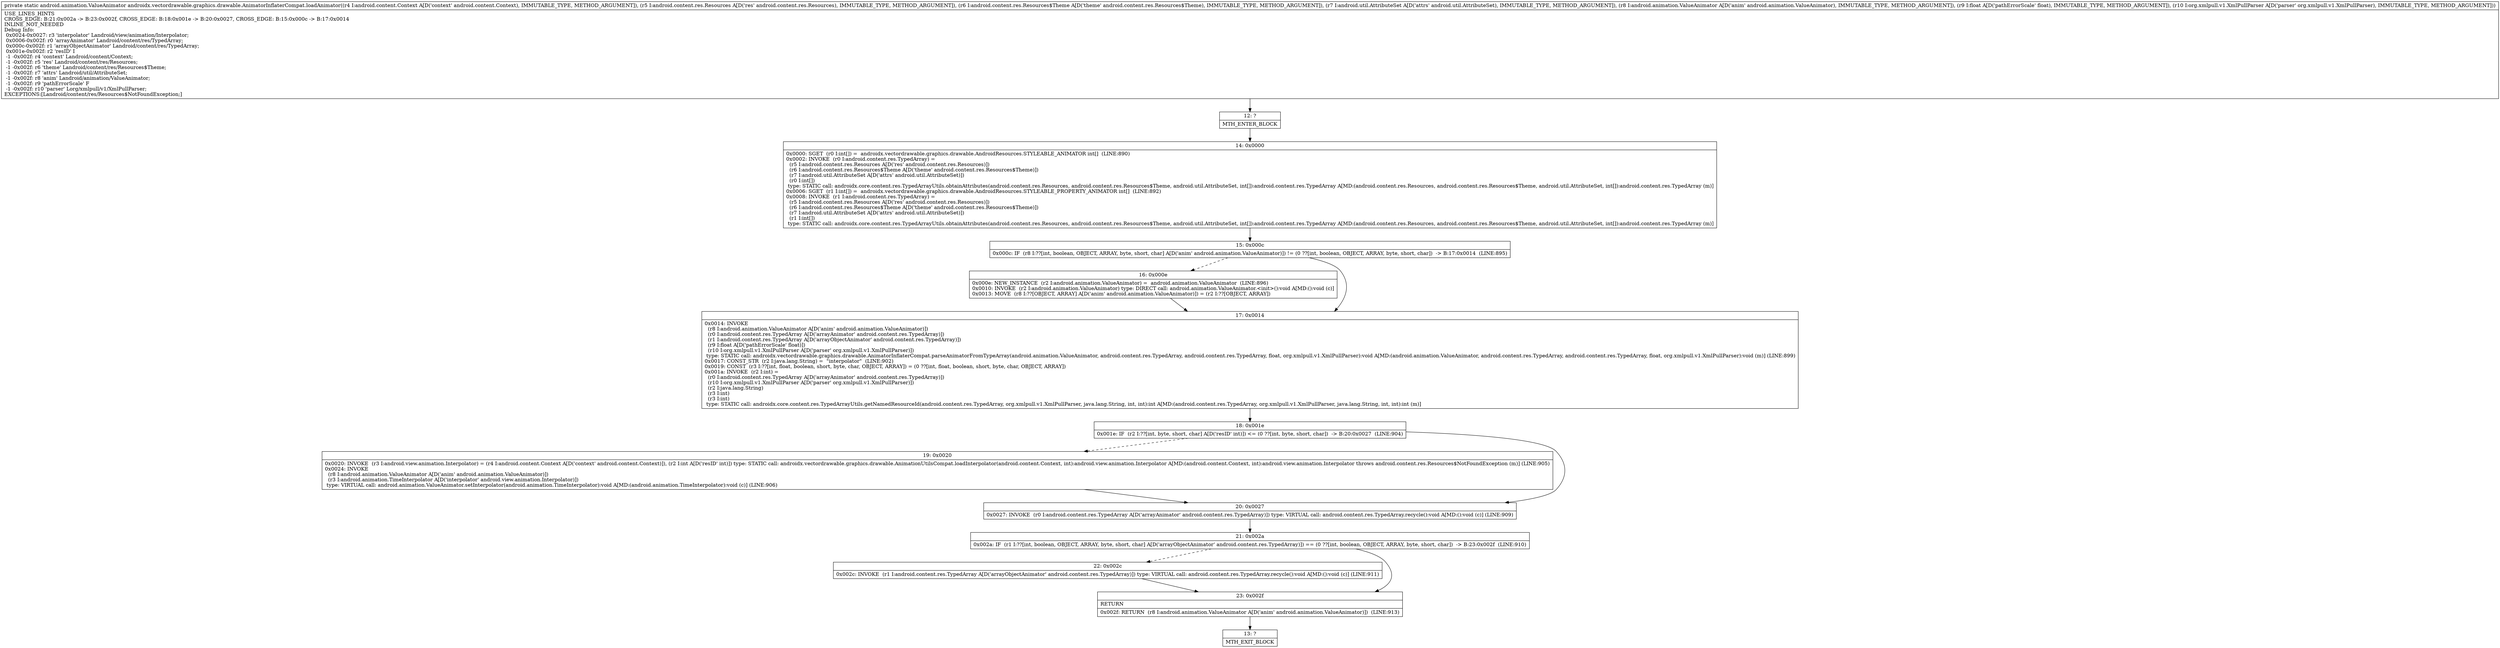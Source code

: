 digraph "CFG forandroidx.vectordrawable.graphics.drawable.AnimatorInflaterCompat.loadAnimator(Landroid\/content\/Context;Landroid\/content\/res\/Resources;Landroid\/content\/res\/Resources$Theme;Landroid\/util\/AttributeSet;Landroid\/animation\/ValueAnimator;FLorg\/xmlpull\/v1\/XmlPullParser;)Landroid\/animation\/ValueAnimator;" {
Node_12 [shape=record,label="{12\:\ ?|MTH_ENTER_BLOCK\l}"];
Node_14 [shape=record,label="{14\:\ 0x0000|0x0000: SGET  (r0 I:int[]) =  androidx.vectordrawable.graphics.drawable.AndroidResources.STYLEABLE_ANIMATOR int[]  (LINE:890)\l0x0002: INVOKE  (r0 I:android.content.res.TypedArray) = \l  (r5 I:android.content.res.Resources A[D('res' android.content.res.Resources)])\l  (r6 I:android.content.res.Resources$Theme A[D('theme' android.content.res.Resources$Theme)])\l  (r7 I:android.util.AttributeSet A[D('attrs' android.util.AttributeSet)])\l  (r0 I:int[])\l type: STATIC call: androidx.core.content.res.TypedArrayUtils.obtainAttributes(android.content.res.Resources, android.content.res.Resources$Theme, android.util.AttributeSet, int[]):android.content.res.TypedArray A[MD:(android.content.res.Resources, android.content.res.Resources$Theme, android.util.AttributeSet, int[]):android.content.res.TypedArray (m)]\l0x0006: SGET  (r1 I:int[]) =  androidx.vectordrawable.graphics.drawable.AndroidResources.STYLEABLE_PROPERTY_ANIMATOR int[]  (LINE:892)\l0x0008: INVOKE  (r1 I:android.content.res.TypedArray) = \l  (r5 I:android.content.res.Resources A[D('res' android.content.res.Resources)])\l  (r6 I:android.content.res.Resources$Theme A[D('theme' android.content.res.Resources$Theme)])\l  (r7 I:android.util.AttributeSet A[D('attrs' android.util.AttributeSet)])\l  (r1 I:int[])\l type: STATIC call: androidx.core.content.res.TypedArrayUtils.obtainAttributes(android.content.res.Resources, android.content.res.Resources$Theme, android.util.AttributeSet, int[]):android.content.res.TypedArray A[MD:(android.content.res.Resources, android.content.res.Resources$Theme, android.util.AttributeSet, int[]):android.content.res.TypedArray (m)]\l}"];
Node_15 [shape=record,label="{15\:\ 0x000c|0x000c: IF  (r8 I:??[int, boolean, OBJECT, ARRAY, byte, short, char] A[D('anim' android.animation.ValueAnimator)]) != (0 ??[int, boolean, OBJECT, ARRAY, byte, short, char])  \-\> B:17:0x0014  (LINE:895)\l}"];
Node_16 [shape=record,label="{16\:\ 0x000e|0x000e: NEW_INSTANCE  (r2 I:android.animation.ValueAnimator) =  android.animation.ValueAnimator  (LINE:896)\l0x0010: INVOKE  (r2 I:android.animation.ValueAnimator) type: DIRECT call: android.animation.ValueAnimator.\<init\>():void A[MD:():void (c)]\l0x0013: MOVE  (r8 I:??[OBJECT, ARRAY] A[D('anim' android.animation.ValueAnimator)]) = (r2 I:??[OBJECT, ARRAY]) \l}"];
Node_17 [shape=record,label="{17\:\ 0x0014|0x0014: INVOKE  \l  (r8 I:android.animation.ValueAnimator A[D('anim' android.animation.ValueAnimator)])\l  (r0 I:android.content.res.TypedArray A[D('arrayAnimator' android.content.res.TypedArray)])\l  (r1 I:android.content.res.TypedArray A[D('arrayObjectAnimator' android.content.res.TypedArray)])\l  (r9 I:float A[D('pathErrorScale' float)])\l  (r10 I:org.xmlpull.v1.XmlPullParser A[D('parser' org.xmlpull.v1.XmlPullParser)])\l type: STATIC call: androidx.vectordrawable.graphics.drawable.AnimatorInflaterCompat.parseAnimatorFromTypeArray(android.animation.ValueAnimator, android.content.res.TypedArray, android.content.res.TypedArray, float, org.xmlpull.v1.XmlPullParser):void A[MD:(android.animation.ValueAnimator, android.content.res.TypedArray, android.content.res.TypedArray, float, org.xmlpull.v1.XmlPullParser):void (m)] (LINE:899)\l0x0017: CONST_STR  (r2 I:java.lang.String) =  \"interpolator\"  (LINE:902)\l0x0019: CONST  (r3 I:??[int, float, boolean, short, byte, char, OBJECT, ARRAY]) = (0 ??[int, float, boolean, short, byte, char, OBJECT, ARRAY]) \l0x001a: INVOKE  (r2 I:int) = \l  (r0 I:android.content.res.TypedArray A[D('arrayAnimator' android.content.res.TypedArray)])\l  (r10 I:org.xmlpull.v1.XmlPullParser A[D('parser' org.xmlpull.v1.XmlPullParser)])\l  (r2 I:java.lang.String)\l  (r3 I:int)\l  (r3 I:int)\l type: STATIC call: androidx.core.content.res.TypedArrayUtils.getNamedResourceId(android.content.res.TypedArray, org.xmlpull.v1.XmlPullParser, java.lang.String, int, int):int A[MD:(android.content.res.TypedArray, org.xmlpull.v1.XmlPullParser, java.lang.String, int, int):int (m)]\l}"];
Node_18 [shape=record,label="{18\:\ 0x001e|0x001e: IF  (r2 I:??[int, byte, short, char] A[D('resID' int)]) \<= (0 ??[int, byte, short, char])  \-\> B:20:0x0027  (LINE:904)\l}"];
Node_19 [shape=record,label="{19\:\ 0x0020|0x0020: INVOKE  (r3 I:android.view.animation.Interpolator) = (r4 I:android.content.Context A[D('context' android.content.Context)]), (r2 I:int A[D('resID' int)]) type: STATIC call: androidx.vectordrawable.graphics.drawable.AnimationUtilsCompat.loadInterpolator(android.content.Context, int):android.view.animation.Interpolator A[MD:(android.content.Context, int):android.view.animation.Interpolator throws android.content.res.Resources$NotFoundException (m)] (LINE:905)\l0x0024: INVOKE  \l  (r8 I:android.animation.ValueAnimator A[D('anim' android.animation.ValueAnimator)])\l  (r3 I:android.animation.TimeInterpolator A[D('interpolator' android.view.animation.Interpolator)])\l type: VIRTUAL call: android.animation.ValueAnimator.setInterpolator(android.animation.TimeInterpolator):void A[MD:(android.animation.TimeInterpolator):void (c)] (LINE:906)\l}"];
Node_20 [shape=record,label="{20\:\ 0x0027|0x0027: INVOKE  (r0 I:android.content.res.TypedArray A[D('arrayAnimator' android.content.res.TypedArray)]) type: VIRTUAL call: android.content.res.TypedArray.recycle():void A[MD:():void (c)] (LINE:909)\l}"];
Node_21 [shape=record,label="{21\:\ 0x002a|0x002a: IF  (r1 I:??[int, boolean, OBJECT, ARRAY, byte, short, char] A[D('arrayObjectAnimator' android.content.res.TypedArray)]) == (0 ??[int, boolean, OBJECT, ARRAY, byte, short, char])  \-\> B:23:0x002f  (LINE:910)\l}"];
Node_22 [shape=record,label="{22\:\ 0x002c|0x002c: INVOKE  (r1 I:android.content.res.TypedArray A[D('arrayObjectAnimator' android.content.res.TypedArray)]) type: VIRTUAL call: android.content.res.TypedArray.recycle():void A[MD:():void (c)] (LINE:911)\l}"];
Node_23 [shape=record,label="{23\:\ 0x002f|RETURN\l|0x002f: RETURN  (r8 I:android.animation.ValueAnimator A[D('anim' android.animation.ValueAnimator)])  (LINE:913)\l}"];
Node_13 [shape=record,label="{13\:\ ?|MTH_EXIT_BLOCK\l}"];
MethodNode[shape=record,label="{private static android.animation.ValueAnimator androidx.vectordrawable.graphics.drawable.AnimatorInflaterCompat.loadAnimator((r4 I:android.content.Context A[D('context' android.content.Context), IMMUTABLE_TYPE, METHOD_ARGUMENT]), (r5 I:android.content.res.Resources A[D('res' android.content.res.Resources), IMMUTABLE_TYPE, METHOD_ARGUMENT]), (r6 I:android.content.res.Resources$Theme A[D('theme' android.content.res.Resources$Theme), IMMUTABLE_TYPE, METHOD_ARGUMENT]), (r7 I:android.util.AttributeSet A[D('attrs' android.util.AttributeSet), IMMUTABLE_TYPE, METHOD_ARGUMENT]), (r8 I:android.animation.ValueAnimator A[D('anim' android.animation.ValueAnimator), IMMUTABLE_TYPE, METHOD_ARGUMENT]), (r9 I:float A[D('pathErrorScale' float), IMMUTABLE_TYPE, METHOD_ARGUMENT]), (r10 I:org.xmlpull.v1.XmlPullParser A[D('parser' org.xmlpull.v1.XmlPullParser), IMMUTABLE_TYPE, METHOD_ARGUMENT]))  | USE_LINES_HINTS\lCROSS_EDGE: B:21:0x002a \-\> B:23:0x002f, CROSS_EDGE: B:18:0x001e \-\> B:20:0x0027, CROSS_EDGE: B:15:0x000c \-\> B:17:0x0014\lINLINE_NOT_NEEDED\lDebug Info:\l  0x0024\-0x0027: r3 'interpolator' Landroid\/view\/animation\/Interpolator;\l  0x0006\-0x002f: r0 'arrayAnimator' Landroid\/content\/res\/TypedArray;\l  0x000c\-0x002f: r1 'arrayObjectAnimator' Landroid\/content\/res\/TypedArray;\l  0x001e\-0x002f: r2 'resID' I\l  \-1 \-0x002f: r4 'context' Landroid\/content\/Context;\l  \-1 \-0x002f: r5 'res' Landroid\/content\/res\/Resources;\l  \-1 \-0x002f: r6 'theme' Landroid\/content\/res\/Resources$Theme;\l  \-1 \-0x002f: r7 'attrs' Landroid\/util\/AttributeSet;\l  \-1 \-0x002f: r8 'anim' Landroid\/animation\/ValueAnimator;\l  \-1 \-0x002f: r9 'pathErrorScale' F\l  \-1 \-0x002f: r10 'parser' Lorg\/xmlpull\/v1\/XmlPullParser;\lEXCEPTIONS:[Landroid\/content\/res\/Resources$NotFoundException;]\l}"];
MethodNode -> Node_12;Node_12 -> Node_14;
Node_14 -> Node_15;
Node_15 -> Node_16[style=dashed];
Node_15 -> Node_17;
Node_16 -> Node_17;
Node_17 -> Node_18;
Node_18 -> Node_19[style=dashed];
Node_18 -> Node_20;
Node_19 -> Node_20;
Node_20 -> Node_21;
Node_21 -> Node_22[style=dashed];
Node_21 -> Node_23;
Node_22 -> Node_23;
Node_23 -> Node_13;
}

